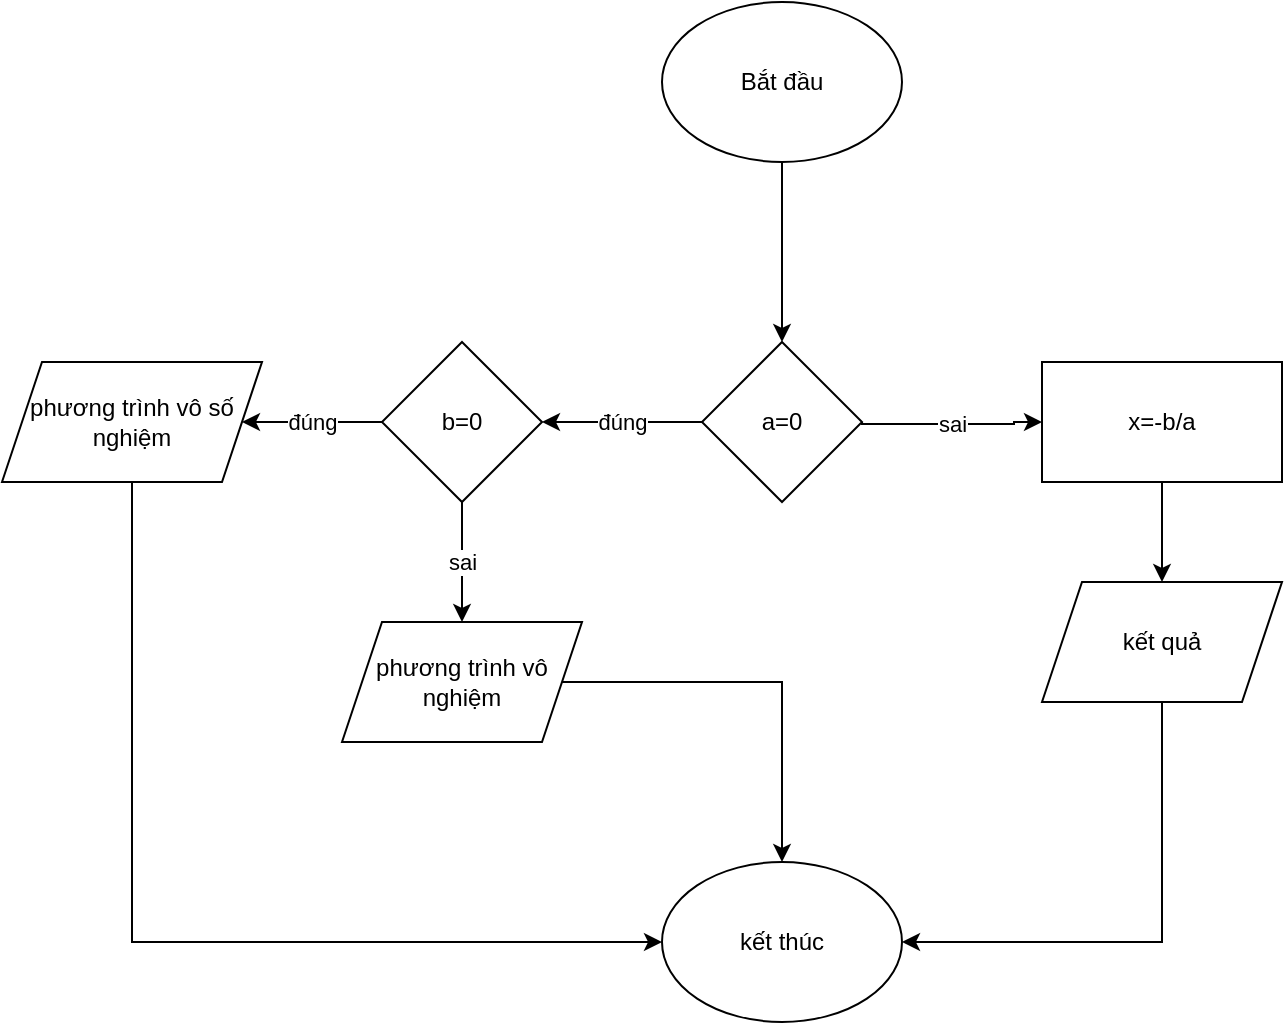 <mxfile version="24.7.17">
  <diagram id="C5RBs43oDa-KdzZeNtuy" name="Page-1">
    <mxGraphModel dx="1412" dy="817" grid="1" gridSize="10" guides="1" tooltips="1" connect="1" arrows="1" fold="1" page="1" pageScale="1" pageWidth="827" pageHeight="1169" math="0" shadow="0">
      <root>
        <mxCell id="WIyWlLk6GJQsqaUBKTNV-0" />
        <mxCell id="WIyWlLk6GJQsqaUBKTNV-1" parent="WIyWlLk6GJQsqaUBKTNV-0" />
        <mxCell id="xTxRY4DP3d19BKUtcph0-2" value="" style="edgeStyle=orthogonalEdgeStyle;rounded=0;orthogonalLoop=1;jettySize=auto;html=1;" parent="WIyWlLk6GJQsqaUBKTNV-1" source="xTxRY4DP3d19BKUtcph0-0" edge="1">
          <mxGeometry relative="1" as="geometry">
            <mxPoint x="430" y="260" as="targetPoint" />
          </mxGeometry>
        </mxCell>
        <mxCell id="xTxRY4DP3d19BKUtcph0-0" value="Bắt đầu" style="ellipse;whiteSpace=wrap;html=1;" parent="WIyWlLk6GJQsqaUBKTNV-1" vertex="1">
          <mxGeometry x="370" y="90" width="120" height="80" as="geometry" />
        </mxCell>
        <mxCell id="xTxRY4DP3d19BKUtcph0-5" value="sai" style="edgeStyle=orthogonalEdgeStyle;rounded=0;orthogonalLoop=1;jettySize=auto;html=1;entryX=0;entryY=0.5;entryDx=0;entryDy=0;" parent="WIyWlLk6GJQsqaUBKTNV-1" target="ybpFJftH7EXW-wzE__db-0" edge="1">
          <mxGeometry relative="1" as="geometry">
            <mxPoint x="470" y="300" as="sourcePoint" />
            <mxPoint x="630" y="300" as="targetPoint" />
            <Array as="points">
              <mxPoint x="470" y="301" />
              <mxPoint x="546" y="301" />
              <mxPoint x="546" y="300" />
            </Array>
          </mxGeometry>
        </mxCell>
        <mxCell id="xTxRY4DP3d19BKUtcph0-17" style="edgeStyle=orthogonalEdgeStyle;rounded=0;orthogonalLoop=1;jettySize=auto;html=1;entryX=1;entryY=0.5;entryDx=0;entryDy=0;exitX=0.5;exitY=1;exitDx=0;exitDy=0;" parent="WIyWlLk6GJQsqaUBKTNV-1" source="ybpFJftH7EXW-wzE__db-2" target="xTxRY4DP3d19BKUtcph0-14" edge="1">
          <mxGeometry relative="1" as="geometry">
            <mxPoint x="650" y="560" as="sourcePoint" />
          </mxGeometry>
        </mxCell>
        <mxCell id="xTxRY4DP3d19BKUtcph0-8" value="đúng" style="edgeStyle=orthogonalEdgeStyle;rounded=0;orthogonalLoop=1;jettySize=auto;html=1;" parent="WIyWlLk6GJQsqaUBKTNV-1" source="xTxRY4DP3d19BKUtcph0-6" target="xTxRY4DP3d19BKUtcph0-7" edge="1">
          <mxGeometry relative="1" as="geometry" />
        </mxCell>
        <mxCell id="xTxRY4DP3d19BKUtcph0-6" value="&lt;div style=&quot;text-align: justify;&quot;&gt;a=0&lt;/div&gt;" style="rhombus;whiteSpace=wrap;html=1;" parent="WIyWlLk6GJQsqaUBKTNV-1" vertex="1">
          <mxGeometry x="390" y="260" width="80" height="80" as="geometry" />
        </mxCell>
        <mxCell id="xTxRY4DP3d19BKUtcph0-10" value="sai" style="edgeStyle=orthogonalEdgeStyle;rounded=0;orthogonalLoop=1;jettySize=auto;html=1;" parent="WIyWlLk6GJQsqaUBKTNV-1" source="xTxRY4DP3d19BKUtcph0-7" target="xTxRY4DP3d19BKUtcph0-9" edge="1">
          <mxGeometry relative="1" as="geometry" />
        </mxCell>
        <mxCell id="xTxRY4DP3d19BKUtcph0-12" value="đúng" style="edgeStyle=orthogonalEdgeStyle;rounded=0;orthogonalLoop=1;jettySize=auto;html=1;" parent="WIyWlLk6GJQsqaUBKTNV-1" source="xTxRY4DP3d19BKUtcph0-7" target="xTxRY4DP3d19BKUtcph0-11" edge="1">
          <mxGeometry relative="1" as="geometry" />
        </mxCell>
        <mxCell id="xTxRY4DP3d19BKUtcph0-7" value="b=0" style="rhombus;whiteSpace=wrap;html=1;" parent="WIyWlLk6GJQsqaUBKTNV-1" vertex="1">
          <mxGeometry x="230" y="260" width="80" height="80" as="geometry" />
        </mxCell>
        <mxCell id="xTxRY4DP3d19BKUtcph0-16" style="edgeStyle=orthogonalEdgeStyle;rounded=0;orthogonalLoop=1;jettySize=auto;html=1;entryX=0.5;entryY=0;entryDx=0;entryDy=0;" parent="WIyWlLk6GJQsqaUBKTNV-1" source="xTxRY4DP3d19BKUtcph0-9" target="xTxRY4DP3d19BKUtcph0-14" edge="1">
          <mxGeometry relative="1" as="geometry" />
        </mxCell>
        <mxCell id="xTxRY4DP3d19BKUtcph0-9" value="phương trình vô nghiệm" style="shape=parallelogram;perimeter=parallelogramPerimeter;whiteSpace=wrap;html=1;fixedSize=1;" parent="WIyWlLk6GJQsqaUBKTNV-1" vertex="1">
          <mxGeometry x="210" y="400" width="120" height="60" as="geometry" />
        </mxCell>
        <mxCell id="xTxRY4DP3d19BKUtcph0-15" style="edgeStyle=orthogonalEdgeStyle;rounded=0;orthogonalLoop=1;jettySize=auto;html=1;entryX=0;entryY=0.5;entryDx=0;entryDy=0;exitX=0.5;exitY=1;exitDx=0;exitDy=0;" parent="WIyWlLk6GJQsqaUBKTNV-1" source="xTxRY4DP3d19BKUtcph0-11" target="xTxRY4DP3d19BKUtcph0-14" edge="1">
          <mxGeometry relative="1" as="geometry" />
        </mxCell>
        <mxCell id="xTxRY4DP3d19BKUtcph0-11" value="phương trình vô số nghiệm" style="shape=parallelogram;perimeter=parallelogramPerimeter;whiteSpace=wrap;html=1;fixedSize=1;" parent="WIyWlLk6GJQsqaUBKTNV-1" vertex="1">
          <mxGeometry x="40" y="270" width="130" height="60" as="geometry" />
        </mxCell>
        <mxCell id="xTxRY4DP3d19BKUtcph0-14" value="kết thúc" style="ellipse;whiteSpace=wrap;html=1;" parent="WIyWlLk6GJQsqaUBKTNV-1" vertex="1">
          <mxGeometry x="370" y="520" width="120" height="80" as="geometry" />
        </mxCell>
        <mxCell id="ybpFJftH7EXW-wzE__db-3" value="" style="edgeStyle=orthogonalEdgeStyle;rounded=0;orthogonalLoop=1;jettySize=auto;html=1;" edge="1" parent="WIyWlLk6GJQsqaUBKTNV-1" source="ybpFJftH7EXW-wzE__db-0" target="ybpFJftH7EXW-wzE__db-2">
          <mxGeometry relative="1" as="geometry" />
        </mxCell>
        <mxCell id="ybpFJftH7EXW-wzE__db-0" value="x=-b/a" style="rounded=0;whiteSpace=wrap;html=1;" vertex="1" parent="WIyWlLk6GJQsqaUBKTNV-1">
          <mxGeometry x="560" y="270" width="120" height="60" as="geometry" />
        </mxCell>
        <mxCell id="ybpFJftH7EXW-wzE__db-2" value="kết quả" style="shape=parallelogram;perimeter=parallelogramPerimeter;whiteSpace=wrap;html=1;fixedSize=1;" vertex="1" parent="WIyWlLk6GJQsqaUBKTNV-1">
          <mxGeometry x="560" y="380" width="120" height="60" as="geometry" />
        </mxCell>
      </root>
    </mxGraphModel>
  </diagram>
</mxfile>
